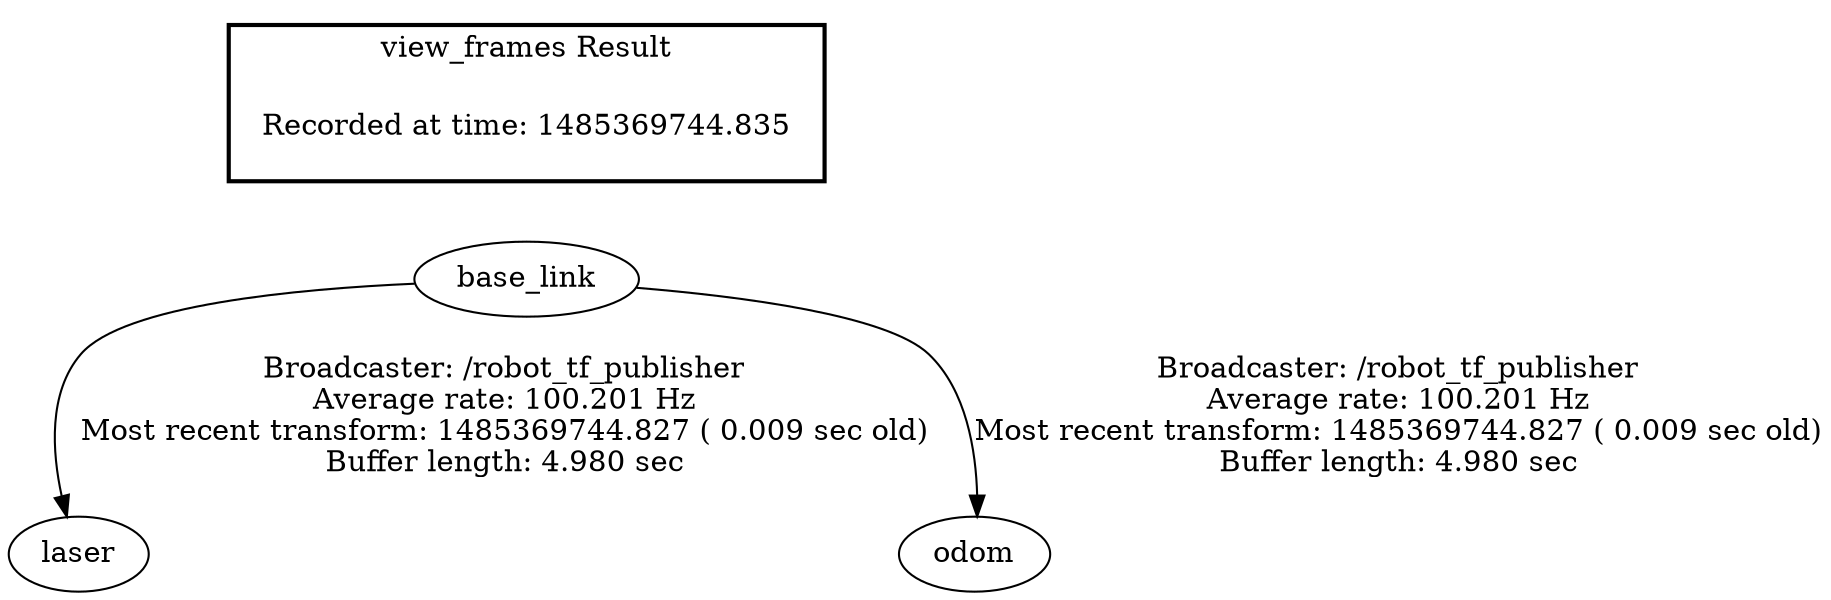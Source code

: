 digraph G {
"base_link" -> "laser"[label="Broadcaster: /robot_tf_publisher\nAverage rate: 100.201 Hz\nMost recent transform: 1485369744.827 ( 0.009 sec old)\nBuffer length: 4.980 sec\n"];
"base_link" -> "odom"[label="Broadcaster: /robot_tf_publisher\nAverage rate: 100.201 Hz\nMost recent transform: 1485369744.827 ( 0.009 sec old)\nBuffer length: 4.980 sec\n"];
edge [style=invis];
 subgraph cluster_legend { style=bold; color=black; label ="view_frames Result";
"Recorded at time: 1485369744.835"[ shape=plaintext ] ;
 }->"base_link";
}